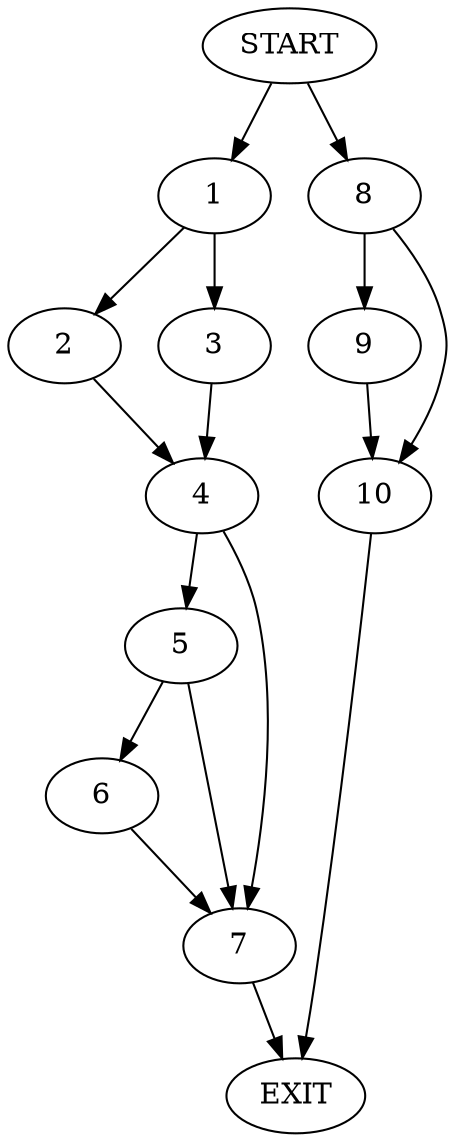 digraph { 
0 [label="START"];
1;
2;
3;
4;
5;
6;
7;
8;
9;
10;
11[label="EXIT"];
0 -> 8;
0 -> 1;
1 -> 2;
1 -> 3;
2 -> 4;
3 -> 4;
4 -> 7;
4 -> 5;
5 -> 6;
5 -> 7;
6 -> 7;
7 -> 11;
8 -> 9;
8 -> 10;
9 -> 10;
10 -> 11;
}